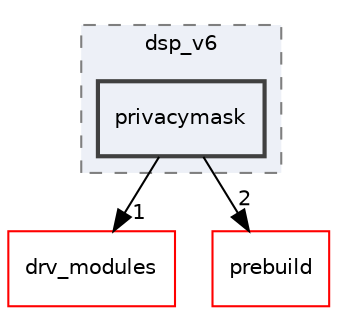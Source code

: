 digraph "packages/iav_utils/dsp_v6/privacymask"
{
 // INTERACTIVE_SVG=YES
 // LATEX_PDF_SIZE
  bgcolor="transparent";
  edge [fontname="Helvetica",fontsize="10",labelfontname="Helvetica",labelfontsize="10"];
  node [fontname="Helvetica",fontsize="10",shape=record];
  compound=true
  subgraph clusterdir_974f5a9cdb33a66f137f29e31db96895 {
    graph [ bgcolor="#edf0f7", pencolor="grey50", style="filled,dashed,", label="dsp_v6", fontname="Helvetica", fontsize="10", URL="dir_974f5a9cdb33a66f137f29e31db96895.html"]
  dir_3c6430c1e9720d2935ea8c27a95a1592 [shape=box, label="privacymask", style="filled,bold,", fillcolor="#edf0f7", color="grey25", URL="dir_3c6430c1e9720d2935ea8c27a95a1592.html"];
  }
  dir_3f8e3e5cc57197a86ac156d9cb931dab [shape=box, label="drv_modules", style="", fillcolor="#edf0f7", color="red", URL="dir_3f8e3e5cc57197a86ac156d9cb931dab.html"];
  dir_f6e9262795688d5cd1daee5088492cb3 [shape=box, label="prebuild", style="", fillcolor="#edf0f7", color="red", URL="dir_f6e9262795688d5cd1daee5088492cb3.html"];
  dir_3c6430c1e9720d2935ea8c27a95a1592->dir_3f8e3e5cc57197a86ac156d9cb931dab [headlabel="1", labeldistance=1.5 headhref="dir_000048_000015.html"];
  dir_3c6430c1e9720d2935ea8c27a95a1592->dir_f6e9262795688d5cd1daee5088492cb3 [headlabel="2", labeldistance=1.5 headhref="dir_000048_000047.html"];
}
